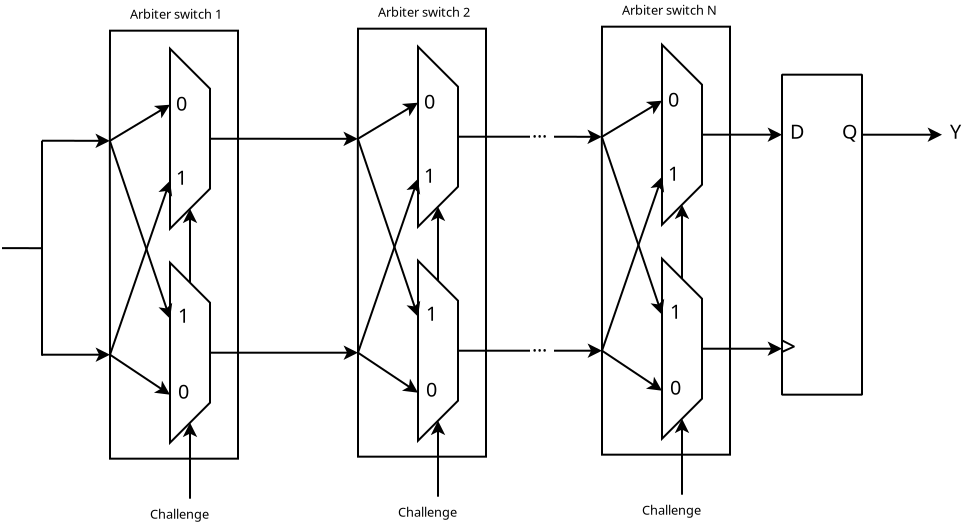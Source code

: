<?xml version="1.0" encoding="UTF-8"?>
<dia:diagram xmlns:dia="http://www.lysator.liu.se/~alla/dia/">
  <dia:layer name="Background" visible="true" connectable="true" active="true">
    <dia:object type="Standard - Polygon" version="0" id="O0">
      <dia:attribute name="obj_pos">
        <dia:point val="-80,2.4"/>
      </dia:attribute>
      <dia:attribute name="obj_bb">
        <dia:rectangle val="-80.059,2.35;-73.55,23.85"/>
      </dia:attribute>
      <dia:attribute name="poly_points">
        <dia:point val="-80,2.4"/>
        <dia:point val="-73.6,2.4"/>
        <dia:point val="-73.6,23.8"/>
        <dia:point val="-80,23.8"/>
        <dia:point val="-80,18.6"/>
        <dia:point val="-80.009,7.907"/>
      </dia:attribute>
      <dia:attribute name="show_background">
        <dia:boolean val="false"/>
      </dia:attribute>
    </dia:object>
    <dia:group>
      <dia:attribute name="meta">
        <dia:composite type="dict"/>
      </dia:attribute>
      <dia:attribute name="matrix"/>
      <dia:group>
        <dia:attribute name="meta">
          <dia:composite type="dict"/>
        </dia:attribute>
        <dia:attribute name="matrix"/>
        <dia:object type="Standard - Polygon" version="0" id="O1">
          <dia:attribute name="obj_pos">
            <dia:point val="-77,3.3"/>
          </dia:attribute>
          <dia:attribute name="obj_bb">
            <dia:rectangle val="-77.05,3.179;-74.95,12.421"/>
          </dia:attribute>
          <dia:attribute name="poly_points">
            <dia:point val="-77,3.3"/>
            <dia:point val="-75,5.3"/>
            <dia:point val="-75,10.3"/>
            <dia:point val="-77,12.3"/>
            <dia:point val="-77,9.9"/>
            <dia:point val="-77,6.1"/>
          </dia:attribute>
          <dia:attribute name="show_background">
            <dia:boolean val="false"/>
          </dia:attribute>
        </dia:object>
        <dia:object type="Standard - Text" version="1" id="O2">
          <dia:attribute name="obj_pos">
            <dia:point val="-76.7,6.4"/>
          </dia:attribute>
          <dia:attribute name="obj_bb">
            <dia:rectangle val="-76.7,5.482;-76.073,6.635"/>
          </dia:attribute>
          <dia:attribute name="text">
            <dia:composite type="text">
              <dia:attribute name="string">
                <dia:string>#0#</dia:string>
              </dia:attribute>
              <dia:attribute name="font">
                <dia:font family="sans" style="0" name="Helvetica"/>
              </dia:attribute>
              <dia:attribute name="height">
                <dia:real val="1.235"/>
              </dia:attribute>
              <dia:attribute name="pos">
                <dia:point val="-76.7,6.4"/>
              </dia:attribute>
              <dia:attribute name="color">
                <dia:color val="#000000ff"/>
              </dia:attribute>
              <dia:attribute name="alignment">
                <dia:enum val="0"/>
              </dia:attribute>
            </dia:composite>
          </dia:attribute>
          <dia:attribute name="valign">
            <dia:enum val="3"/>
          </dia:attribute>
        </dia:object>
        <dia:object type="Standard - Text" version="1" id="O3">
          <dia:attribute name="obj_pos">
            <dia:point val="-76.7,10.1"/>
          </dia:attribute>
          <dia:attribute name="obj_bb">
            <dia:rectangle val="-76.7,9.182;-76.073,10.335"/>
          </dia:attribute>
          <dia:attribute name="text">
            <dia:composite type="text">
              <dia:attribute name="string">
                <dia:string>#1#</dia:string>
              </dia:attribute>
              <dia:attribute name="font">
                <dia:font family="sans" style="0" name="Helvetica"/>
              </dia:attribute>
              <dia:attribute name="height">
                <dia:real val="1.235"/>
              </dia:attribute>
              <dia:attribute name="pos">
                <dia:point val="-76.7,10.1"/>
              </dia:attribute>
              <dia:attribute name="color">
                <dia:color val="#000000ff"/>
              </dia:attribute>
              <dia:attribute name="alignment">
                <dia:enum val="0"/>
              </dia:attribute>
            </dia:composite>
          </dia:attribute>
          <dia:attribute name="valign">
            <dia:enum val="3"/>
          </dia:attribute>
        </dia:object>
      </dia:group>
      <dia:object type="Standard - Polygon" version="0" id="O4">
        <dia:attribute name="obj_pos">
          <dia:point val="-77,14"/>
        </dia:attribute>
        <dia:attribute name="obj_bb">
          <dia:rectangle val="-77.05,13.879;-74.95,23.121"/>
        </dia:attribute>
        <dia:attribute name="poly_points">
          <dia:point val="-77,14"/>
          <dia:point val="-75,16"/>
          <dia:point val="-75,21"/>
          <dia:point val="-77,23"/>
          <dia:point val="-77,20.6"/>
          <dia:point val="-77,16.8"/>
        </dia:attribute>
        <dia:attribute name="show_background">
          <dia:boolean val="false"/>
        </dia:attribute>
      </dia:object>
      <dia:object type="Standard - Text" version="1" id="O5">
        <dia:attribute name="obj_pos">
          <dia:point val="-76.6,20.8"/>
        </dia:attribute>
        <dia:attribute name="obj_bb">
          <dia:rectangle val="-76.6,19.883;-75.972,21.035"/>
        </dia:attribute>
        <dia:attribute name="text">
          <dia:composite type="text">
            <dia:attribute name="string">
              <dia:string>#0#</dia:string>
            </dia:attribute>
            <dia:attribute name="font">
              <dia:font family="sans" style="0" name="Helvetica"/>
            </dia:attribute>
            <dia:attribute name="height">
              <dia:real val="1.235"/>
            </dia:attribute>
            <dia:attribute name="pos">
              <dia:point val="-76.6,20.8"/>
            </dia:attribute>
            <dia:attribute name="color">
              <dia:color val="#000000ff"/>
            </dia:attribute>
            <dia:attribute name="alignment">
              <dia:enum val="0"/>
            </dia:attribute>
          </dia:composite>
        </dia:attribute>
        <dia:attribute name="valign">
          <dia:enum val="3"/>
        </dia:attribute>
        <dia:connections>
          <dia:connection handle="0" to="O4" connection="1"/>
        </dia:connections>
      </dia:object>
      <dia:object type="Standard - Text" version="1" id="O6">
        <dia:attribute name="obj_pos">
          <dia:point val="-76.6,17"/>
        </dia:attribute>
        <dia:attribute name="obj_bb">
          <dia:rectangle val="-76.6,16.082;-75.972,17.235"/>
        </dia:attribute>
        <dia:attribute name="text">
          <dia:composite type="text">
            <dia:attribute name="string">
              <dia:string>#1#</dia:string>
            </dia:attribute>
            <dia:attribute name="font">
              <dia:font family="sans" style="0" name="Helvetica"/>
            </dia:attribute>
            <dia:attribute name="height">
              <dia:real val="1.235"/>
            </dia:attribute>
            <dia:attribute name="pos">
              <dia:point val="-76.6,17"/>
            </dia:attribute>
            <dia:attribute name="color">
              <dia:color val="#000000ff"/>
            </dia:attribute>
            <dia:attribute name="alignment">
              <dia:enum val="0"/>
            </dia:attribute>
          </dia:composite>
        </dia:attribute>
        <dia:attribute name="valign">
          <dia:enum val="3"/>
        </dia:attribute>
      </dia:object>
      <dia:object type="Standard - Line" version="0" id="O7">
        <dia:attribute name="obj_pos">
          <dia:point val="-76,15"/>
        </dia:attribute>
        <dia:attribute name="obj_bb">
          <dia:rectangle val="-76.362,11.25;-75.638,15.05"/>
        </dia:attribute>
        <dia:attribute name="conn_endpoints">
          <dia:point val="-76,15"/>
          <dia:point val="-76,11.3"/>
        </dia:attribute>
        <dia:attribute name="numcp">
          <dia:int val="1"/>
        </dia:attribute>
        <dia:attribute name="end_arrow">
          <dia:enum val="22"/>
        </dia:attribute>
        <dia:attribute name="end_arrow_length">
          <dia:real val="0.5"/>
        </dia:attribute>
        <dia:attribute name="end_arrow_width">
          <dia:real val="0.5"/>
        </dia:attribute>
      </dia:object>
    </dia:group>
    <dia:object type="Standard - Text" version="1" id="O8">
      <dia:attribute name="obj_pos">
        <dia:point val="-79,1.8"/>
      </dia:attribute>
      <dia:attribute name="obj_bb">
        <dia:rectangle val="-79,1.205;-73.68,1.952"/>
      </dia:attribute>
      <dia:attribute name="text">
        <dia:composite type="text">
          <dia:attribute name="string">
            <dia:string>#Arbiter switch N #</dia:string>
          </dia:attribute>
          <dia:attribute name="font">
            <dia:font family="sans" style="0" name="Helvetica"/>
          </dia:attribute>
          <dia:attribute name="height">
            <dia:real val="0.8"/>
          </dia:attribute>
          <dia:attribute name="pos">
            <dia:point val="-79,1.8"/>
          </dia:attribute>
          <dia:attribute name="color">
            <dia:color val="#000000ff"/>
          </dia:attribute>
          <dia:attribute name="alignment">
            <dia:enum val="0"/>
          </dia:attribute>
        </dia:composite>
      </dia:attribute>
      <dia:attribute name="valign">
        <dia:enum val="3"/>
      </dia:attribute>
    </dia:object>
    <dia:object type="Standard - Line" version="0" id="O9">
      <dia:attribute name="obj_pos">
        <dia:point val="-80.009,7.907"/>
      </dia:attribute>
      <dia:attribute name="obj_bb">
        <dia:rectangle val="-80.073,7.843;-76.889,16.863"/>
      </dia:attribute>
      <dia:attribute name="conn_endpoints">
        <dia:point val="-80.009,7.907"/>
        <dia:point val="-77,16.8"/>
      </dia:attribute>
      <dia:attribute name="numcp">
        <dia:int val="1"/>
      </dia:attribute>
      <dia:attribute name="end_arrow">
        <dia:enum val="22"/>
      </dia:attribute>
      <dia:attribute name="end_arrow_length">
        <dia:real val="0.5"/>
      </dia:attribute>
      <dia:attribute name="end_arrow_width">
        <dia:real val="0.5"/>
      </dia:attribute>
      <dia:connections>
        <dia:connection handle="0" to="O0" connection="10"/>
        <dia:connection handle="1" to="O4" connection="10"/>
      </dia:connections>
    </dia:object>
    <dia:object type="Standard - Line" version="0" id="O10">
      <dia:attribute name="obj_pos">
        <dia:point val="-80.009,7.907"/>
      </dia:attribute>
      <dia:attribute name="obj_bb">
        <dia:rectangle val="-80.078,6.031;-76.931,7.975"/>
      </dia:attribute>
      <dia:attribute name="conn_endpoints">
        <dia:point val="-80.009,7.907"/>
        <dia:point val="-77,6.1"/>
      </dia:attribute>
      <dia:attribute name="numcp">
        <dia:int val="1"/>
      </dia:attribute>
      <dia:attribute name="end_arrow">
        <dia:enum val="22"/>
      </dia:attribute>
      <dia:attribute name="end_arrow_length">
        <dia:real val="0.5"/>
      </dia:attribute>
      <dia:attribute name="end_arrow_width">
        <dia:real val="0.5"/>
      </dia:attribute>
      <dia:connections>
        <dia:connection handle="0" to="O0" connection="10"/>
        <dia:connection handle="1" to="O1" connection="10"/>
      </dia:connections>
    </dia:object>
    <dia:object type="Standard - Line" version="0" id="O11">
      <dia:attribute name="obj_pos">
        <dia:point val="-80,18.6"/>
      </dia:attribute>
      <dia:attribute name="obj_bb">
        <dia:rectangle val="-80.064,9.836;-76.892,18.664"/>
      </dia:attribute>
      <dia:attribute name="conn_endpoints">
        <dia:point val="-80,18.6"/>
        <dia:point val="-77,9.9"/>
      </dia:attribute>
      <dia:attribute name="numcp">
        <dia:int val="1"/>
      </dia:attribute>
      <dia:attribute name="end_arrow">
        <dia:enum val="22"/>
      </dia:attribute>
      <dia:attribute name="end_arrow_length">
        <dia:real val="0.5"/>
      </dia:attribute>
      <dia:attribute name="end_arrow_width">
        <dia:real val="0.5"/>
      </dia:attribute>
      <dia:connections>
        <dia:connection handle="0" to="O0" connection="8"/>
        <dia:connection handle="1" to="O1" connection="8"/>
      </dia:connections>
    </dia:object>
    <dia:object type="Standard - Line" version="0" id="O12">
      <dia:attribute name="obj_pos">
        <dia:point val="-80,18.6"/>
      </dia:attribute>
      <dia:attribute name="obj_bb">
        <dia:rectangle val="-80.069,18.531;-76.931,20.669"/>
      </dia:attribute>
      <dia:attribute name="conn_endpoints">
        <dia:point val="-80,18.6"/>
        <dia:point val="-77,20.6"/>
      </dia:attribute>
      <dia:attribute name="numcp">
        <dia:int val="1"/>
      </dia:attribute>
      <dia:attribute name="end_arrow">
        <dia:enum val="22"/>
      </dia:attribute>
      <dia:attribute name="end_arrow_length">
        <dia:real val="0.5"/>
      </dia:attribute>
      <dia:attribute name="end_arrow_width">
        <dia:real val="0.5"/>
      </dia:attribute>
      <dia:connections>
        <dia:connection handle="0" to="O0" connection="8"/>
        <dia:connection handle="1" to="O4" connection="8"/>
      </dia:connections>
    </dia:object>
    <dia:object type="Standard - Line" version="0" id="O13">
      <dia:attribute name="obj_pos">
        <dia:point val="-76,25.8"/>
      </dia:attribute>
      <dia:attribute name="obj_bb">
        <dia:rectangle val="-76.362,21.95;-75.638,25.85"/>
      </dia:attribute>
      <dia:attribute name="conn_endpoints">
        <dia:point val="-76,25.8"/>
        <dia:point val="-76,22"/>
      </dia:attribute>
      <dia:attribute name="numcp">
        <dia:int val="1"/>
      </dia:attribute>
      <dia:attribute name="end_arrow">
        <dia:enum val="22"/>
      </dia:attribute>
      <dia:attribute name="end_arrow_length">
        <dia:real val="0.5"/>
      </dia:attribute>
      <dia:attribute name="end_arrow_width">
        <dia:real val="0.5"/>
      </dia:attribute>
      <dia:connections>
        <dia:connection handle="1" to="O4" connection="5"/>
      </dia:connections>
    </dia:object>
    <dia:object type="Standard - Text" version="1" id="O14">
      <dia:attribute name="obj_pos">
        <dia:point val="-78,26.8"/>
      </dia:attribute>
      <dia:attribute name="obj_bb">
        <dia:rectangle val="-78,26.205;-74.797,26.953"/>
      </dia:attribute>
      <dia:attribute name="text">
        <dia:composite type="text">
          <dia:attribute name="string">
            <dia:string>#Challenge#</dia:string>
          </dia:attribute>
          <dia:attribute name="font">
            <dia:font family="sans" style="0" name="Helvetica"/>
          </dia:attribute>
          <dia:attribute name="height">
            <dia:real val="0.8"/>
          </dia:attribute>
          <dia:attribute name="pos">
            <dia:point val="-78,26.8"/>
          </dia:attribute>
          <dia:attribute name="color">
            <dia:color val="#000000ff"/>
          </dia:attribute>
          <dia:attribute name="alignment">
            <dia:enum val="0"/>
          </dia:attribute>
        </dia:composite>
      </dia:attribute>
      <dia:attribute name="valign">
        <dia:enum val="3"/>
      </dia:attribute>
    </dia:object>
    <dia:object type="Standard - Line" version="0" id="O15">
      <dia:attribute name="obj_pos">
        <dia:point val="-82.4,7.9"/>
      </dia:attribute>
      <dia:attribute name="obj_bb">
        <dia:rectangle val="-82.45,7.543;-79.959,8.267"/>
      </dia:attribute>
      <dia:attribute name="conn_endpoints">
        <dia:point val="-82.4,7.9"/>
        <dia:point val="-80.009,7.907"/>
      </dia:attribute>
      <dia:attribute name="numcp">
        <dia:int val="1"/>
      </dia:attribute>
      <dia:attribute name="end_arrow">
        <dia:enum val="22"/>
      </dia:attribute>
      <dia:attribute name="end_arrow_length">
        <dia:real val="0.5"/>
      </dia:attribute>
      <dia:attribute name="end_arrow_width">
        <dia:real val="0.5"/>
      </dia:attribute>
      <dia:connections>
        <dia:connection handle="1" to="O0" connection="10"/>
      </dia:connections>
    </dia:object>
    <dia:object type="Standard - Line" version="0" id="O16">
      <dia:attribute name="obj_pos">
        <dia:point val="-82.4,18.6"/>
      </dia:attribute>
      <dia:attribute name="obj_bb">
        <dia:rectangle val="-82.45,18.238;-79.95,18.962"/>
      </dia:attribute>
      <dia:attribute name="conn_endpoints">
        <dia:point val="-82.4,18.6"/>
        <dia:point val="-80,18.6"/>
      </dia:attribute>
      <dia:attribute name="numcp">
        <dia:int val="1"/>
      </dia:attribute>
      <dia:attribute name="end_arrow">
        <dia:enum val="22"/>
      </dia:attribute>
      <dia:attribute name="end_arrow_length">
        <dia:real val="0.5"/>
      </dia:attribute>
      <dia:attribute name="end_arrow_width">
        <dia:real val="0.5"/>
      </dia:attribute>
      <dia:connections>
        <dia:connection handle="1" to="O0" connection="8"/>
      </dia:connections>
    </dia:object>
    <dia:object type="Standard - Polygon" version="0" id="O17">
      <dia:attribute name="obj_pos">
        <dia:point val="-71,4.8"/>
      </dia:attribute>
      <dia:attribute name="obj_bb">
        <dia:rectangle val="-71.05,4.75;-66.95,20.85"/>
      </dia:attribute>
      <dia:attribute name="poly_points">
        <dia:point val="-71,4.8"/>
        <dia:point val="-67,4.8"/>
        <dia:point val="-67,7.8"/>
        <dia:point val="-67,20.8"/>
        <dia:point val="-71,20.8"/>
        <dia:point val="-71,18.5"/>
        <dia:point val="-71,7.8"/>
      </dia:attribute>
      <dia:attribute name="show_background">
        <dia:boolean val="false"/>
      </dia:attribute>
      <dia:attribute name="line_join">
        <dia:enum val="2"/>
      </dia:attribute>
    </dia:object>
    <dia:object type="Standard - Text" version="1" id="O18">
      <dia:attribute name="obj_pos">
        <dia:point val="-70.6,8"/>
      </dia:attribute>
      <dia:attribute name="obj_bb">
        <dia:rectangle val="-70.6,7.082;-69.84,8.235"/>
      </dia:attribute>
      <dia:attribute name="text">
        <dia:composite type="text">
          <dia:attribute name="string">
            <dia:string>#D#</dia:string>
          </dia:attribute>
          <dia:attribute name="font">
            <dia:font family="sans" style="0" name="Helvetica"/>
          </dia:attribute>
          <dia:attribute name="height">
            <dia:real val="1.235"/>
          </dia:attribute>
          <dia:attribute name="pos">
            <dia:point val="-70.6,8"/>
          </dia:attribute>
          <dia:attribute name="color">
            <dia:color val="#000000ff"/>
          </dia:attribute>
          <dia:attribute name="alignment">
            <dia:enum val="0"/>
          </dia:attribute>
        </dia:composite>
      </dia:attribute>
      <dia:attribute name="valign">
        <dia:enum val="3"/>
      </dia:attribute>
    </dia:object>
    <dia:object type="Standard - Text" version="1" id="O19">
      <dia:attribute name="obj_pos">
        <dia:point val="-71.1,18.9"/>
      </dia:attribute>
      <dia:attribute name="obj_bb">
        <dia:rectangle val="-71.1,17.59;-69.918,19.235"/>
      </dia:attribute>
      <dia:attribute name="text">
        <dia:composite type="text">
          <dia:attribute name="string">
            <dia:string>#&gt;#</dia:string>
          </dia:attribute>
          <dia:attribute name="font">
            <dia:font family="sans" style="0" name="Helvetica"/>
          </dia:attribute>
          <dia:attribute name="height">
            <dia:real val="1.764"/>
          </dia:attribute>
          <dia:attribute name="pos">
            <dia:point val="-71.1,18.9"/>
          </dia:attribute>
          <dia:attribute name="color">
            <dia:color val="#000000ff"/>
          </dia:attribute>
          <dia:attribute name="alignment">
            <dia:enum val="0"/>
          </dia:attribute>
        </dia:composite>
      </dia:attribute>
      <dia:attribute name="valign">
        <dia:enum val="3"/>
      </dia:attribute>
    </dia:object>
    <dia:object type="Standard - Text" version="1" id="O20">
      <dia:attribute name="obj_pos">
        <dia:point val="-68,8"/>
      </dia:attribute>
      <dia:attribute name="obj_bb">
        <dia:rectangle val="-68,7.082;-67.222,8.235"/>
      </dia:attribute>
      <dia:attribute name="text">
        <dia:composite type="text">
          <dia:attribute name="string">
            <dia:string>#Q#</dia:string>
          </dia:attribute>
          <dia:attribute name="font">
            <dia:font family="sans" style="0" name="Helvetica"/>
          </dia:attribute>
          <dia:attribute name="height">
            <dia:real val="1.235"/>
          </dia:attribute>
          <dia:attribute name="pos">
            <dia:point val="-68,8"/>
          </dia:attribute>
          <dia:attribute name="color">
            <dia:color val="#000000ff"/>
          </dia:attribute>
          <dia:attribute name="alignment">
            <dia:enum val="0"/>
          </dia:attribute>
        </dia:composite>
      </dia:attribute>
      <dia:attribute name="valign">
        <dia:enum val="3"/>
      </dia:attribute>
    </dia:object>
    <dia:object type="Standard - Line" version="0" id="O21">
      <dia:attribute name="obj_pos">
        <dia:point val="-75,7.8"/>
      </dia:attribute>
      <dia:attribute name="obj_bb">
        <dia:rectangle val="-75.05,7.438;-70.95,8.162"/>
      </dia:attribute>
      <dia:attribute name="conn_endpoints">
        <dia:point val="-75,7.8"/>
        <dia:point val="-71,7.8"/>
      </dia:attribute>
      <dia:attribute name="numcp">
        <dia:int val="1"/>
      </dia:attribute>
      <dia:attribute name="end_arrow">
        <dia:enum val="22"/>
      </dia:attribute>
      <dia:attribute name="end_arrow_length">
        <dia:real val="0.5"/>
      </dia:attribute>
      <dia:attribute name="end_arrow_width">
        <dia:real val="0.5"/>
      </dia:attribute>
      <dia:connections>
        <dia:connection handle="0" to="O1" connection="3"/>
        <dia:connection handle="1" to="O17" connection="12"/>
      </dia:connections>
    </dia:object>
    <dia:object type="Standard - Line" version="0" id="O22">
      <dia:attribute name="obj_pos">
        <dia:point val="-75,18.5"/>
      </dia:attribute>
      <dia:attribute name="obj_bb">
        <dia:rectangle val="-75.05,18.138;-70.95,18.862"/>
      </dia:attribute>
      <dia:attribute name="conn_endpoints">
        <dia:point val="-75,18.5"/>
        <dia:point val="-71,18.5"/>
      </dia:attribute>
      <dia:attribute name="numcp">
        <dia:int val="1"/>
      </dia:attribute>
      <dia:attribute name="end_arrow">
        <dia:enum val="22"/>
      </dia:attribute>
      <dia:attribute name="end_arrow_length">
        <dia:real val="0.5"/>
      </dia:attribute>
      <dia:attribute name="end_arrow_width">
        <dia:real val="0.5"/>
      </dia:attribute>
      <dia:connections>
        <dia:connection handle="0" to="O4" connection="3"/>
        <dia:connection handle="1" to="O17" connection="10"/>
      </dia:connections>
    </dia:object>
    <dia:object type="Standard - Polygon" version="0" id="O23">
      <dia:attribute name="obj_pos">
        <dia:point val="-92.2,2.5"/>
      </dia:attribute>
      <dia:attribute name="obj_bb">
        <dia:rectangle val="-92.259,2.45;-85.75,23.95"/>
      </dia:attribute>
      <dia:attribute name="poly_points">
        <dia:point val="-92.2,2.5"/>
        <dia:point val="-85.8,2.5"/>
        <dia:point val="-85.8,23.9"/>
        <dia:point val="-92.2,23.9"/>
        <dia:point val="-92.2,18.7"/>
        <dia:point val="-92.209,8.007"/>
      </dia:attribute>
      <dia:attribute name="show_background">
        <dia:boolean val="false"/>
      </dia:attribute>
    </dia:object>
    <dia:group>
      <dia:attribute name="meta">
        <dia:composite type="dict"/>
      </dia:attribute>
      <dia:attribute name="matrix"/>
      <dia:group>
        <dia:attribute name="meta">
          <dia:composite type="dict"/>
        </dia:attribute>
        <dia:attribute name="matrix"/>
        <dia:object type="Standard - Polygon" version="0" id="O24">
          <dia:attribute name="obj_pos">
            <dia:point val="-89.2,3.4"/>
          </dia:attribute>
          <dia:attribute name="obj_bb">
            <dia:rectangle val="-89.25,3.279;-87.15,12.521"/>
          </dia:attribute>
          <dia:attribute name="poly_points">
            <dia:point val="-89.2,3.4"/>
            <dia:point val="-87.2,5.4"/>
            <dia:point val="-87.2,10.4"/>
            <dia:point val="-89.2,12.4"/>
            <dia:point val="-89.2,10"/>
            <dia:point val="-89.2,6.2"/>
          </dia:attribute>
          <dia:attribute name="show_background">
            <dia:boolean val="false"/>
          </dia:attribute>
        </dia:object>
        <dia:object type="Standard - Text" version="1" id="O25">
          <dia:attribute name="obj_pos">
            <dia:point val="-88.9,6.5"/>
          </dia:attribute>
          <dia:attribute name="obj_bb">
            <dia:rectangle val="-88.9,5.582;-88.272,6.735"/>
          </dia:attribute>
          <dia:attribute name="text">
            <dia:composite type="text">
              <dia:attribute name="string">
                <dia:string>#0#</dia:string>
              </dia:attribute>
              <dia:attribute name="font">
                <dia:font family="sans" style="0" name="Helvetica"/>
              </dia:attribute>
              <dia:attribute name="height">
                <dia:real val="1.235"/>
              </dia:attribute>
              <dia:attribute name="pos">
                <dia:point val="-88.9,6.5"/>
              </dia:attribute>
              <dia:attribute name="color">
                <dia:color val="#000000ff"/>
              </dia:attribute>
              <dia:attribute name="alignment">
                <dia:enum val="0"/>
              </dia:attribute>
            </dia:composite>
          </dia:attribute>
          <dia:attribute name="valign">
            <dia:enum val="3"/>
          </dia:attribute>
        </dia:object>
        <dia:object type="Standard - Text" version="1" id="O26">
          <dia:attribute name="obj_pos">
            <dia:point val="-88.9,10.2"/>
          </dia:attribute>
          <dia:attribute name="obj_bb">
            <dia:rectangle val="-88.9,9.283;-88.272,10.435"/>
          </dia:attribute>
          <dia:attribute name="text">
            <dia:composite type="text">
              <dia:attribute name="string">
                <dia:string>#1#</dia:string>
              </dia:attribute>
              <dia:attribute name="font">
                <dia:font family="sans" style="0" name="Helvetica"/>
              </dia:attribute>
              <dia:attribute name="height">
                <dia:real val="1.235"/>
              </dia:attribute>
              <dia:attribute name="pos">
                <dia:point val="-88.9,10.2"/>
              </dia:attribute>
              <dia:attribute name="color">
                <dia:color val="#000000ff"/>
              </dia:attribute>
              <dia:attribute name="alignment">
                <dia:enum val="0"/>
              </dia:attribute>
            </dia:composite>
          </dia:attribute>
          <dia:attribute name="valign">
            <dia:enum val="3"/>
          </dia:attribute>
        </dia:object>
      </dia:group>
      <dia:object type="Standard - Polygon" version="0" id="O27">
        <dia:attribute name="obj_pos">
          <dia:point val="-89.2,14.1"/>
        </dia:attribute>
        <dia:attribute name="obj_bb">
          <dia:rectangle val="-89.25,13.979;-87.15,23.221"/>
        </dia:attribute>
        <dia:attribute name="poly_points">
          <dia:point val="-89.2,14.1"/>
          <dia:point val="-87.2,16.1"/>
          <dia:point val="-87.2,21.1"/>
          <dia:point val="-89.2,23.1"/>
          <dia:point val="-89.2,20.7"/>
          <dia:point val="-89.2,16.9"/>
        </dia:attribute>
        <dia:attribute name="show_background">
          <dia:boolean val="false"/>
        </dia:attribute>
      </dia:object>
      <dia:object type="Standard - Text" version="1" id="O28">
        <dia:attribute name="obj_pos">
          <dia:point val="-88.8,20.9"/>
        </dia:attribute>
        <dia:attribute name="obj_bb">
          <dia:rectangle val="-88.8,19.983;-88.172,21.135"/>
        </dia:attribute>
        <dia:attribute name="text">
          <dia:composite type="text">
            <dia:attribute name="string">
              <dia:string>#0#</dia:string>
            </dia:attribute>
            <dia:attribute name="font">
              <dia:font family="sans" style="0" name="Helvetica"/>
            </dia:attribute>
            <dia:attribute name="height">
              <dia:real val="1.235"/>
            </dia:attribute>
            <dia:attribute name="pos">
              <dia:point val="-88.8,20.9"/>
            </dia:attribute>
            <dia:attribute name="color">
              <dia:color val="#000000ff"/>
            </dia:attribute>
            <dia:attribute name="alignment">
              <dia:enum val="0"/>
            </dia:attribute>
          </dia:composite>
        </dia:attribute>
        <dia:attribute name="valign">
          <dia:enum val="3"/>
        </dia:attribute>
        <dia:connections>
          <dia:connection handle="0" to="O27" connection="1"/>
        </dia:connections>
      </dia:object>
      <dia:object type="Standard - Text" version="1" id="O29">
        <dia:attribute name="obj_pos">
          <dia:point val="-88.8,17.1"/>
        </dia:attribute>
        <dia:attribute name="obj_bb">
          <dia:rectangle val="-88.8,16.183;-88.172,17.335"/>
        </dia:attribute>
        <dia:attribute name="text">
          <dia:composite type="text">
            <dia:attribute name="string">
              <dia:string>#1#</dia:string>
            </dia:attribute>
            <dia:attribute name="font">
              <dia:font family="sans" style="0" name="Helvetica"/>
            </dia:attribute>
            <dia:attribute name="height">
              <dia:real val="1.235"/>
            </dia:attribute>
            <dia:attribute name="pos">
              <dia:point val="-88.8,17.1"/>
            </dia:attribute>
            <dia:attribute name="color">
              <dia:color val="#000000ff"/>
            </dia:attribute>
            <dia:attribute name="alignment">
              <dia:enum val="0"/>
            </dia:attribute>
          </dia:composite>
        </dia:attribute>
        <dia:attribute name="valign">
          <dia:enum val="3"/>
        </dia:attribute>
      </dia:object>
      <dia:object type="Standard - Line" version="0" id="O30">
        <dia:attribute name="obj_pos">
          <dia:point val="-88.2,15.1"/>
        </dia:attribute>
        <dia:attribute name="obj_bb">
          <dia:rectangle val="-88.562,11.35;-87.838,15.15"/>
        </dia:attribute>
        <dia:attribute name="conn_endpoints">
          <dia:point val="-88.2,15.1"/>
          <dia:point val="-88.2,11.4"/>
        </dia:attribute>
        <dia:attribute name="numcp">
          <dia:int val="1"/>
        </dia:attribute>
        <dia:attribute name="end_arrow">
          <dia:enum val="22"/>
        </dia:attribute>
        <dia:attribute name="end_arrow_length">
          <dia:real val="0.5"/>
        </dia:attribute>
        <dia:attribute name="end_arrow_width">
          <dia:real val="0.5"/>
        </dia:attribute>
      </dia:object>
    </dia:group>
    <dia:object type="Standard - Text" version="1" id="O31">
      <dia:attribute name="obj_pos">
        <dia:point val="-91.2,1.9"/>
      </dia:attribute>
      <dia:attribute name="obj_bb">
        <dia:rectangle val="-91.2,1.286;-86.136,2.09"/>
      </dia:attribute>
      <dia:attribute name="text">
        <dia:composite type="text">
          <dia:attribute name="string">
            <dia:string>#Arbiter switch 2#</dia:string>
          </dia:attribute>
          <dia:attribute name="font">
            <dia:font family="sans" style="0" name="Helvetica"/>
          </dia:attribute>
          <dia:attribute name="height">
            <dia:real val="0.8"/>
          </dia:attribute>
          <dia:attribute name="pos">
            <dia:point val="-91.2,1.9"/>
          </dia:attribute>
          <dia:attribute name="color">
            <dia:color val="#000000ff"/>
          </dia:attribute>
          <dia:attribute name="alignment">
            <dia:enum val="0"/>
          </dia:attribute>
        </dia:composite>
      </dia:attribute>
      <dia:attribute name="valign">
        <dia:enum val="3"/>
      </dia:attribute>
    </dia:object>
    <dia:object type="Standard - Line" version="0" id="O32">
      <dia:attribute name="obj_pos">
        <dia:point val="-92.209,8.007"/>
      </dia:attribute>
      <dia:attribute name="obj_bb">
        <dia:rectangle val="-92.273,7.944;-89.089,16.963"/>
      </dia:attribute>
      <dia:attribute name="conn_endpoints">
        <dia:point val="-92.209,8.007"/>
        <dia:point val="-89.2,16.9"/>
      </dia:attribute>
      <dia:attribute name="numcp">
        <dia:int val="1"/>
      </dia:attribute>
      <dia:attribute name="end_arrow">
        <dia:enum val="22"/>
      </dia:attribute>
      <dia:attribute name="end_arrow_length">
        <dia:real val="0.5"/>
      </dia:attribute>
      <dia:attribute name="end_arrow_width">
        <dia:real val="0.5"/>
      </dia:attribute>
      <dia:connections>
        <dia:connection handle="0" to="O23" connection="10"/>
        <dia:connection handle="1" to="O27" connection="10"/>
      </dia:connections>
    </dia:object>
    <dia:object type="Standard - Line" version="0" id="O33">
      <dia:attribute name="obj_pos">
        <dia:point val="-92.209,8.007"/>
      </dia:attribute>
      <dia:attribute name="obj_bb">
        <dia:rectangle val="-92.278,6.131;-89.131,8.075"/>
      </dia:attribute>
      <dia:attribute name="conn_endpoints">
        <dia:point val="-92.209,8.007"/>
        <dia:point val="-89.2,6.2"/>
      </dia:attribute>
      <dia:attribute name="numcp">
        <dia:int val="1"/>
      </dia:attribute>
      <dia:attribute name="end_arrow">
        <dia:enum val="22"/>
      </dia:attribute>
      <dia:attribute name="end_arrow_length">
        <dia:real val="0.5"/>
      </dia:attribute>
      <dia:attribute name="end_arrow_width">
        <dia:real val="0.5"/>
      </dia:attribute>
      <dia:connections>
        <dia:connection handle="0" to="O23" connection="10"/>
        <dia:connection handle="1" to="O24" connection="10"/>
      </dia:connections>
    </dia:object>
    <dia:object type="Standard - Line" version="0" id="O34">
      <dia:attribute name="obj_pos">
        <dia:point val="-92.2,18.7"/>
      </dia:attribute>
      <dia:attribute name="obj_bb">
        <dia:rectangle val="-92.264,9.936;-89.092,18.764"/>
      </dia:attribute>
      <dia:attribute name="conn_endpoints">
        <dia:point val="-92.2,18.7"/>
        <dia:point val="-89.2,10"/>
      </dia:attribute>
      <dia:attribute name="numcp">
        <dia:int val="1"/>
      </dia:attribute>
      <dia:attribute name="end_arrow">
        <dia:enum val="22"/>
      </dia:attribute>
      <dia:attribute name="end_arrow_length">
        <dia:real val="0.5"/>
      </dia:attribute>
      <dia:attribute name="end_arrow_width">
        <dia:real val="0.5"/>
      </dia:attribute>
      <dia:connections>
        <dia:connection handle="0" to="O23" connection="8"/>
        <dia:connection handle="1" to="O24" connection="8"/>
      </dia:connections>
    </dia:object>
    <dia:object type="Standard - Line" version="0" id="O35">
      <dia:attribute name="obj_pos">
        <dia:point val="-92.2,18.7"/>
      </dia:attribute>
      <dia:attribute name="obj_bb">
        <dia:rectangle val="-92.269,18.631;-89.131,20.769"/>
      </dia:attribute>
      <dia:attribute name="conn_endpoints">
        <dia:point val="-92.2,18.7"/>
        <dia:point val="-89.2,20.7"/>
      </dia:attribute>
      <dia:attribute name="numcp">
        <dia:int val="1"/>
      </dia:attribute>
      <dia:attribute name="end_arrow">
        <dia:enum val="22"/>
      </dia:attribute>
      <dia:attribute name="end_arrow_length">
        <dia:real val="0.5"/>
      </dia:attribute>
      <dia:attribute name="end_arrow_width">
        <dia:real val="0.5"/>
      </dia:attribute>
      <dia:connections>
        <dia:connection handle="0" to="O23" connection="8"/>
        <dia:connection handle="1" to="O27" connection="8"/>
      </dia:connections>
    </dia:object>
    <dia:object type="Standard - Line" version="0" id="O36">
      <dia:attribute name="obj_pos">
        <dia:point val="-88.2,25.9"/>
      </dia:attribute>
      <dia:attribute name="obj_bb">
        <dia:rectangle val="-88.562,22.05;-87.838,25.95"/>
      </dia:attribute>
      <dia:attribute name="conn_endpoints">
        <dia:point val="-88.2,25.9"/>
        <dia:point val="-88.2,22.1"/>
      </dia:attribute>
      <dia:attribute name="numcp">
        <dia:int val="1"/>
      </dia:attribute>
      <dia:attribute name="end_arrow">
        <dia:enum val="22"/>
      </dia:attribute>
      <dia:attribute name="end_arrow_length">
        <dia:real val="0.5"/>
      </dia:attribute>
      <dia:attribute name="end_arrow_width">
        <dia:real val="0.5"/>
      </dia:attribute>
      <dia:connections>
        <dia:connection handle="1" to="O27" connection="5"/>
      </dia:connections>
    </dia:object>
    <dia:object type="Standard - Text" version="1" id="O37">
      <dia:attribute name="obj_pos">
        <dia:point val="-90.2,26.9"/>
      </dia:attribute>
      <dia:attribute name="obj_bb">
        <dia:rectangle val="-90.2,26.305;-86.998,27.052"/>
      </dia:attribute>
      <dia:attribute name="text">
        <dia:composite type="text">
          <dia:attribute name="string">
            <dia:string>#Challenge#</dia:string>
          </dia:attribute>
          <dia:attribute name="font">
            <dia:font family="sans" style="0" name="Helvetica"/>
          </dia:attribute>
          <dia:attribute name="height">
            <dia:real val="0.8"/>
          </dia:attribute>
          <dia:attribute name="pos">
            <dia:point val="-90.2,26.9"/>
          </dia:attribute>
          <dia:attribute name="color">
            <dia:color val="#000000ff"/>
          </dia:attribute>
          <dia:attribute name="alignment">
            <dia:enum val="0"/>
          </dia:attribute>
        </dia:composite>
      </dia:attribute>
      <dia:attribute name="valign">
        <dia:enum val="3"/>
      </dia:attribute>
    </dia:object>
    <dia:object type="Standard - Line" version="0" id="O38">
      <dia:attribute name="obj_pos">
        <dia:point val="-99.6,8"/>
      </dia:attribute>
      <dia:attribute name="obj_bb">
        <dia:rectangle val="-99.65,7.644;-92.159,8.368"/>
      </dia:attribute>
      <dia:attribute name="conn_endpoints">
        <dia:point val="-99.6,8"/>
        <dia:point val="-92.209,8.007"/>
      </dia:attribute>
      <dia:attribute name="numcp">
        <dia:int val="1"/>
      </dia:attribute>
      <dia:attribute name="end_arrow">
        <dia:enum val="22"/>
      </dia:attribute>
      <dia:attribute name="end_arrow_length">
        <dia:real val="0.5"/>
      </dia:attribute>
      <dia:attribute name="end_arrow_width">
        <dia:real val="0.5"/>
      </dia:attribute>
      <dia:connections>
        <dia:connection handle="0" to="O41" connection="3"/>
        <dia:connection handle="1" to="O23" connection="10"/>
      </dia:connections>
    </dia:object>
    <dia:object type="Standard - Line" version="0" id="O39">
      <dia:attribute name="obj_pos">
        <dia:point val="-99.6,18.7"/>
      </dia:attribute>
      <dia:attribute name="obj_bb">
        <dia:rectangle val="-99.65,18.338;-92.15,19.062"/>
      </dia:attribute>
      <dia:attribute name="conn_endpoints">
        <dia:point val="-99.6,18.7"/>
        <dia:point val="-92.2,18.7"/>
      </dia:attribute>
      <dia:attribute name="numcp">
        <dia:int val="1"/>
      </dia:attribute>
      <dia:attribute name="end_arrow">
        <dia:enum val="22"/>
      </dia:attribute>
      <dia:attribute name="end_arrow_length">
        <dia:real val="0.5"/>
      </dia:attribute>
      <dia:attribute name="end_arrow_width">
        <dia:real val="0.5"/>
      </dia:attribute>
      <dia:connections>
        <dia:connection handle="0" to="O44" connection="3"/>
        <dia:connection handle="1" to="O23" connection="8"/>
      </dia:connections>
    </dia:object>
    <dia:object type="Standard - Polygon" version="0" id="O40">
      <dia:attribute name="obj_pos">
        <dia:point val="-104.6,2.6"/>
      </dia:attribute>
      <dia:attribute name="obj_bb">
        <dia:rectangle val="-104.659,2.55;-98.15,24.05"/>
      </dia:attribute>
      <dia:attribute name="poly_points">
        <dia:point val="-104.6,2.6"/>
        <dia:point val="-98.2,2.6"/>
        <dia:point val="-98.2,24"/>
        <dia:point val="-104.6,24"/>
        <dia:point val="-104.6,18.8"/>
        <dia:point val="-104.609,8.107"/>
      </dia:attribute>
      <dia:attribute name="show_background">
        <dia:boolean val="false"/>
      </dia:attribute>
    </dia:object>
    <dia:group>
      <dia:attribute name="meta">
        <dia:composite type="dict"/>
      </dia:attribute>
      <dia:attribute name="matrix"/>
      <dia:group>
        <dia:attribute name="meta">
          <dia:composite type="dict"/>
        </dia:attribute>
        <dia:attribute name="matrix"/>
        <dia:object type="Standard - Polygon" version="0" id="O41">
          <dia:attribute name="obj_pos">
            <dia:point val="-101.6,3.5"/>
          </dia:attribute>
          <dia:attribute name="obj_bb">
            <dia:rectangle val="-101.65,3.379;-99.55,12.621"/>
          </dia:attribute>
          <dia:attribute name="poly_points">
            <dia:point val="-101.6,3.5"/>
            <dia:point val="-99.6,5.5"/>
            <dia:point val="-99.6,10.5"/>
            <dia:point val="-101.6,12.5"/>
            <dia:point val="-101.6,10.1"/>
            <dia:point val="-101.6,6.3"/>
          </dia:attribute>
          <dia:attribute name="show_background">
            <dia:boolean val="false"/>
          </dia:attribute>
        </dia:object>
        <dia:object type="Standard - Text" version="1" id="O42">
          <dia:attribute name="obj_pos">
            <dia:point val="-101.3,6.6"/>
          </dia:attribute>
          <dia:attribute name="obj_bb">
            <dia:rectangle val="-101.3,5.683;-100.673,6.835"/>
          </dia:attribute>
          <dia:attribute name="text">
            <dia:composite type="text">
              <dia:attribute name="string">
                <dia:string>#0#</dia:string>
              </dia:attribute>
              <dia:attribute name="font">
                <dia:font family="sans" style="0" name="Helvetica"/>
              </dia:attribute>
              <dia:attribute name="height">
                <dia:real val="1.235"/>
              </dia:attribute>
              <dia:attribute name="pos">
                <dia:point val="-101.3,6.6"/>
              </dia:attribute>
              <dia:attribute name="color">
                <dia:color val="#000000ff"/>
              </dia:attribute>
              <dia:attribute name="alignment">
                <dia:enum val="0"/>
              </dia:attribute>
            </dia:composite>
          </dia:attribute>
          <dia:attribute name="valign">
            <dia:enum val="3"/>
          </dia:attribute>
        </dia:object>
        <dia:object type="Standard - Text" version="1" id="O43">
          <dia:attribute name="obj_pos">
            <dia:point val="-101.3,10.3"/>
          </dia:attribute>
          <dia:attribute name="obj_bb">
            <dia:rectangle val="-101.3,9.383;-100.673,10.535"/>
          </dia:attribute>
          <dia:attribute name="text">
            <dia:composite type="text">
              <dia:attribute name="string">
                <dia:string>#1#</dia:string>
              </dia:attribute>
              <dia:attribute name="font">
                <dia:font family="sans" style="0" name="Helvetica"/>
              </dia:attribute>
              <dia:attribute name="height">
                <dia:real val="1.235"/>
              </dia:attribute>
              <dia:attribute name="pos">
                <dia:point val="-101.3,10.3"/>
              </dia:attribute>
              <dia:attribute name="color">
                <dia:color val="#000000ff"/>
              </dia:attribute>
              <dia:attribute name="alignment">
                <dia:enum val="0"/>
              </dia:attribute>
            </dia:composite>
          </dia:attribute>
          <dia:attribute name="valign">
            <dia:enum val="3"/>
          </dia:attribute>
        </dia:object>
      </dia:group>
      <dia:object type="Standard - Polygon" version="0" id="O44">
        <dia:attribute name="obj_pos">
          <dia:point val="-101.6,14.2"/>
        </dia:attribute>
        <dia:attribute name="obj_bb">
          <dia:rectangle val="-101.65,14.079;-99.55,23.321"/>
        </dia:attribute>
        <dia:attribute name="poly_points">
          <dia:point val="-101.6,14.2"/>
          <dia:point val="-99.6,16.2"/>
          <dia:point val="-99.6,21.2"/>
          <dia:point val="-101.6,23.2"/>
          <dia:point val="-101.6,20.8"/>
          <dia:point val="-101.6,17"/>
        </dia:attribute>
        <dia:attribute name="show_background">
          <dia:boolean val="false"/>
        </dia:attribute>
      </dia:object>
      <dia:object type="Standard - Text" version="1" id="O45">
        <dia:attribute name="obj_pos">
          <dia:point val="-101.2,21"/>
        </dia:attribute>
        <dia:attribute name="obj_bb">
          <dia:rectangle val="-101.2,20.082;-100.573,21.235"/>
        </dia:attribute>
        <dia:attribute name="text">
          <dia:composite type="text">
            <dia:attribute name="string">
              <dia:string>#0#</dia:string>
            </dia:attribute>
            <dia:attribute name="font">
              <dia:font family="sans" style="0" name="Helvetica"/>
            </dia:attribute>
            <dia:attribute name="height">
              <dia:real val="1.235"/>
            </dia:attribute>
            <dia:attribute name="pos">
              <dia:point val="-101.2,21"/>
            </dia:attribute>
            <dia:attribute name="color">
              <dia:color val="#000000ff"/>
            </dia:attribute>
            <dia:attribute name="alignment">
              <dia:enum val="0"/>
            </dia:attribute>
          </dia:composite>
        </dia:attribute>
        <dia:attribute name="valign">
          <dia:enum val="3"/>
        </dia:attribute>
        <dia:connections>
          <dia:connection handle="0" to="O44" connection="1"/>
        </dia:connections>
      </dia:object>
      <dia:object type="Standard - Text" version="1" id="O46">
        <dia:attribute name="obj_pos">
          <dia:point val="-101.2,17.2"/>
        </dia:attribute>
        <dia:attribute name="obj_bb">
          <dia:rectangle val="-101.2,16.282;-100.573,17.435"/>
        </dia:attribute>
        <dia:attribute name="text">
          <dia:composite type="text">
            <dia:attribute name="string">
              <dia:string>#1#</dia:string>
            </dia:attribute>
            <dia:attribute name="font">
              <dia:font family="sans" style="0" name="Helvetica"/>
            </dia:attribute>
            <dia:attribute name="height">
              <dia:real val="1.235"/>
            </dia:attribute>
            <dia:attribute name="pos">
              <dia:point val="-101.2,17.2"/>
            </dia:attribute>
            <dia:attribute name="color">
              <dia:color val="#000000ff"/>
            </dia:attribute>
            <dia:attribute name="alignment">
              <dia:enum val="0"/>
            </dia:attribute>
          </dia:composite>
        </dia:attribute>
        <dia:attribute name="valign">
          <dia:enum val="3"/>
        </dia:attribute>
      </dia:object>
      <dia:object type="Standard - Line" version="0" id="O47">
        <dia:attribute name="obj_pos">
          <dia:point val="-100.6,15.2"/>
        </dia:attribute>
        <dia:attribute name="obj_bb">
          <dia:rectangle val="-100.962,11.45;-100.238,15.25"/>
        </dia:attribute>
        <dia:attribute name="conn_endpoints">
          <dia:point val="-100.6,15.2"/>
          <dia:point val="-100.6,11.5"/>
        </dia:attribute>
        <dia:attribute name="numcp">
          <dia:int val="1"/>
        </dia:attribute>
        <dia:attribute name="end_arrow">
          <dia:enum val="22"/>
        </dia:attribute>
        <dia:attribute name="end_arrow_length">
          <dia:real val="0.5"/>
        </dia:attribute>
        <dia:attribute name="end_arrow_width">
          <dia:real val="0.5"/>
        </dia:attribute>
      </dia:object>
    </dia:group>
    <dia:object type="Standard - Text" version="1" id="O48">
      <dia:attribute name="obj_pos">
        <dia:point val="-103.6,2"/>
      </dia:attribute>
      <dia:attribute name="obj_bb">
        <dia:rectangle val="-103.6,1.386;-98.334,2.19"/>
      </dia:attribute>
      <dia:attribute name="text">
        <dia:composite type="text">
          <dia:attribute name="string">
            <dia:string>#Arbiter switch 1 #</dia:string>
          </dia:attribute>
          <dia:attribute name="font">
            <dia:font family="sans" style="0" name="Helvetica"/>
          </dia:attribute>
          <dia:attribute name="height">
            <dia:real val="0.8"/>
          </dia:attribute>
          <dia:attribute name="pos">
            <dia:point val="-103.6,2"/>
          </dia:attribute>
          <dia:attribute name="color">
            <dia:color val="#000000ff"/>
          </dia:attribute>
          <dia:attribute name="alignment">
            <dia:enum val="0"/>
          </dia:attribute>
        </dia:composite>
      </dia:attribute>
      <dia:attribute name="valign">
        <dia:enum val="3"/>
      </dia:attribute>
    </dia:object>
    <dia:object type="Standard - Line" version="0" id="O49">
      <dia:attribute name="obj_pos">
        <dia:point val="-104.609,8.107"/>
      </dia:attribute>
      <dia:attribute name="obj_bb">
        <dia:rectangle val="-104.673,8.043;-101.489,17.063"/>
      </dia:attribute>
      <dia:attribute name="conn_endpoints">
        <dia:point val="-104.609,8.107"/>
        <dia:point val="-101.6,17"/>
      </dia:attribute>
      <dia:attribute name="numcp">
        <dia:int val="1"/>
      </dia:attribute>
      <dia:attribute name="end_arrow">
        <dia:enum val="22"/>
      </dia:attribute>
      <dia:attribute name="end_arrow_length">
        <dia:real val="0.5"/>
      </dia:attribute>
      <dia:attribute name="end_arrow_width">
        <dia:real val="0.5"/>
      </dia:attribute>
      <dia:connections>
        <dia:connection handle="0" to="O40" connection="10"/>
        <dia:connection handle="1" to="O44" connection="10"/>
      </dia:connections>
    </dia:object>
    <dia:object type="Standard - Line" version="0" id="O50">
      <dia:attribute name="obj_pos">
        <dia:point val="-104.609,8.107"/>
      </dia:attribute>
      <dia:attribute name="obj_bb">
        <dia:rectangle val="-104.678,6.231;-101.531,8.175"/>
      </dia:attribute>
      <dia:attribute name="conn_endpoints">
        <dia:point val="-104.609,8.107"/>
        <dia:point val="-101.6,6.3"/>
      </dia:attribute>
      <dia:attribute name="numcp">
        <dia:int val="1"/>
      </dia:attribute>
      <dia:attribute name="end_arrow">
        <dia:enum val="22"/>
      </dia:attribute>
      <dia:attribute name="end_arrow_length">
        <dia:real val="0.5"/>
      </dia:attribute>
      <dia:attribute name="end_arrow_width">
        <dia:real val="0.5"/>
      </dia:attribute>
      <dia:connections>
        <dia:connection handle="0" to="O40" connection="10"/>
        <dia:connection handle="1" to="O41" connection="10"/>
      </dia:connections>
    </dia:object>
    <dia:object type="Standard - Line" version="0" id="O51">
      <dia:attribute name="obj_pos">
        <dia:point val="-104.6,18.8"/>
      </dia:attribute>
      <dia:attribute name="obj_bb">
        <dia:rectangle val="-104.664,10.036;-101.492,18.864"/>
      </dia:attribute>
      <dia:attribute name="conn_endpoints">
        <dia:point val="-104.6,18.8"/>
        <dia:point val="-101.6,10.1"/>
      </dia:attribute>
      <dia:attribute name="numcp">
        <dia:int val="1"/>
      </dia:attribute>
      <dia:attribute name="end_arrow">
        <dia:enum val="22"/>
      </dia:attribute>
      <dia:attribute name="end_arrow_length">
        <dia:real val="0.5"/>
      </dia:attribute>
      <dia:attribute name="end_arrow_width">
        <dia:real val="0.5"/>
      </dia:attribute>
      <dia:connections>
        <dia:connection handle="0" to="O40" connection="8"/>
        <dia:connection handle="1" to="O41" connection="8"/>
      </dia:connections>
    </dia:object>
    <dia:object type="Standard - Line" version="0" id="O52">
      <dia:attribute name="obj_pos">
        <dia:point val="-104.6,18.8"/>
      </dia:attribute>
      <dia:attribute name="obj_bb">
        <dia:rectangle val="-104.669,18.731;-101.531,20.869"/>
      </dia:attribute>
      <dia:attribute name="conn_endpoints">
        <dia:point val="-104.6,18.8"/>
        <dia:point val="-101.6,20.8"/>
      </dia:attribute>
      <dia:attribute name="numcp">
        <dia:int val="1"/>
      </dia:attribute>
      <dia:attribute name="end_arrow">
        <dia:enum val="22"/>
      </dia:attribute>
      <dia:attribute name="end_arrow_length">
        <dia:real val="0.5"/>
      </dia:attribute>
      <dia:attribute name="end_arrow_width">
        <dia:real val="0.5"/>
      </dia:attribute>
      <dia:connections>
        <dia:connection handle="0" to="O40" connection="8"/>
        <dia:connection handle="1" to="O44" connection="8"/>
      </dia:connections>
    </dia:object>
    <dia:object type="Standard - Line" version="0" id="O53">
      <dia:attribute name="obj_pos">
        <dia:point val="-100.6,26"/>
      </dia:attribute>
      <dia:attribute name="obj_bb">
        <dia:rectangle val="-100.962,22.15;-100.238,26.05"/>
      </dia:attribute>
      <dia:attribute name="conn_endpoints">
        <dia:point val="-100.6,26"/>
        <dia:point val="-100.6,22.2"/>
      </dia:attribute>
      <dia:attribute name="numcp">
        <dia:int val="1"/>
      </dia:attribute>
      <dia:attribute name="end_arrow">
        <dia:enum val="22"/>
      </dia:attribute>
      <dia:attribute name="end_arrow_length">
        <dia:real val="0.5"/>
      </dia:attribute>
      <dia:attribute name="end_arrow_width">
        <dia:real val="0.5"/>
      </dia:attribute>
      <dia:connections>
        <dia:connection handle="1" to="O44" connection="5"/>
      </dia:connections>
    </dia:object>
    <dia:object type="Standard - Text" version="1" id="O54">
      <dia:attribute name="obj_pos">
        <dia:point val="-102.6,27"/>
      </dia:attribute>
      <dia:attribute name="obj_bb">
        <dia:rectangle val="-102.6,26.405;-99.397,27.152"/>
      </dia:attribute>
      <dia:attribute name="text">
        <dia:composite type="text">
          <dia:attribute name="string">
            <dia:string>#Challenge#</dia:string>
          </dia:attribute>
          <dia:attribute name="font">
            <dia:font family="sans" style="0" name="Helvetica"/>
          </dia:attribute>
          <dia:attribute name="height">
            <dia:real val="0.8"/>
          </dia:attribute>
          <dia:attribute name="pos">
            <dia:point val="-102.6,27"/>
          </dia:attribute>
          <dia:attribute name="color">
            <dia:color val="#000000ff"/>
          </dia:attribute>
          <dia:attribute name="alignment">
            <dia:enum val="0"/>
          </dia:attribute>
        </dia:composite>
      </dia:attribute>
      <dia:attribute name="valign">
        <dia:enum val="3"/>
      </dia:attribute>
    </dia:object>
    <dia:object type="Standard - Line" version="0" id="O55">
      <dia:attribute name="obj_pos">
        <dia:point val="-108,8.1"/>
      </dia:attribute>
      <dia:attribute name="obj_bb">
        <dia:rectangle val="-108.05,7.744;-104.559,8.467"/>
      </dia:attribute>
      <dia:attribute name="conn_endpoints">
        <dia:point val="-108,8.1"/>
        <dia:point val="-104.609,8.107"/>
      </dia:attribute>
      <dia:attribute name="numcp">
        <dia:int val="1"/>
      </dia:attribute>
      <dia:attribute name="end_arrow">
        <dia:enum val="22"/>
      </dia:attribute>
      <dia:attribute name="end_arrow_length">
        <dia:real val="0.5"/>
      </dia:attribute>
      <dia:attribute name="end_arrow_width">
        <dia:real val="0.5"/>
      </dia:attribute>
      <dia:connections>
        <dia:connection handle="1" to="O40" connection="10"/>
      </dia:connections>
    </dia:object>
    <dia:object type="Standard - Line" version="0" id="O56">
      <dia:attribute name="obj_pos">
        <dia:point val="-108,18.8"/>
      </dia:attribute>
      <dia:attribute name="obj_bb">
        <dia:rectangle val="-108.05,18.438;-104.55,19.162"/>
      </dia:attribute>
      <dia:attribute name="conn_endpoints">
        <dia:point val="-108,18.8"/>
        <dia:point val="-104.6,18.8"/>
      </dia:attribute>
      <dia:attribute name="numcp">
        <dia:int val="1"/>
      </dia:attribute>
      <dia:attribute name="end_arrow">
        <dia:enum val="22"/>
      </dia:attribute>
      <dia:attribute name="end_arrow_length">
        <dia:real val="0.5"/>
      </dia:attribute>
      <dia:attribute name="end_arrow_width">
        <dia:real val="0.5"/>
      </dia:attribute>
      <dia:connections>
        <dia:connection handle="1" to="O40" connection="8"/>
      </dia:connections>
    </dia:object>
    <dia:object type="Standard - Line" version="0" id="O57">
      <dia:attribute name="obj_pos">
        <dia:point val="-87.2,18.6"/>
      </dia:attribute>
      <dia:attribute name="obj_bb">
        <dia:rectangle val="-87.25,18.55;-83.55,18.65"/>
      </dia:attribute>
      <dia:attribute name="conn_endpoints">
        <dia:point val="-87.2,18.6"/>
        <dia:point val="-83.6,18.6"/>
      </dia:attribute>
      <dia:attribute name="numcp">
        <dia:int val="1"/>
      </dia:attribute>
      <dia:connections>
        <dia:connection handle="0" to="O27" connection="3"/>
      </dia:connections>
    </dia:object>
    <dia:object type="Standard - Line" version="0" id="O58">
      <dia:attribute name="obj_pos">
        <dia:point val="-87.2,7.9"/>
      </dia:attribute>
      <dia:attribute name="obj_bb">
        <dia:rectangle val="-87.25,7.85;-83.55,7.95"/>
      </dia:attribute>
      <dia:attribute name="conn_endpoints">
        <dia:point val="-87.2,7.9"/>
        <dia:point val="-83.6,7.9"/>
      </dia:attribute>
      <dia:attribute name="numcp">
        <dia:int val="1"/>
      </dia:attribute>
      <dia:connections>
        <dia:connection handle="0" to="O24" connection="3"/>
      </dia:connections>
    </dia:object>
    <dia:object type="Standard - Text" version="1" id="O59">
      <dia:attribute name="obj_pos">
        <dia:point val="-83.5,7.95"/>
      </dia:attribute>
      <dia:attribute name="obj_bb">
        <dia:rectangle val="-83.5,7.032;-82.555,8.185"/>
      </dia:attribute>
      <dia:attribute name="text">
        <dia:composite type="text">
          <dia:attribute name="string">
            <dia:string>#...#</dia:string>
          </dia:attribute>
          <dia:attribute name="font">
            <dia:font family="sans" style="0" name="Helvetica"/>
          </dia:attribute>
          <dia:attribute name="height">
            <dia:real val="1.235"/>
          </dia:attribute>
          <dia:attribute name="pos">
            <dia:point val="-83.5,7.95"/>
          </dia:attribute>
          <dia:attribute name="color">
            <dia:color val="#000000ff"/>
          </dia:attribute>
          <dia:attribute name="alignment">
            <dia:enum val="0"/>
          </dia:attribute>
        </dia:composite>
      </dia:attribute>
      <dia:attribute name="valign">
        <dia:enum val="3"/>
      </dia:attribute>
    </dia:object>
    <dia:object type="Standard - Text" version="1" id="O60">
      <dia:attribute name="obj_pos">
        <dia:point val="-83.5,18.65"/>
      </dia:attribute>
      <dia:attribute name="obj_bb">
        <dia:rectangle val="-83.5,17.733;-82.555,18.885"/>
      </dia:attribute>
      <dia:attribute name="text">
        <dia:composite type="text">
          <dia:attribute name="string">
            <dia:string>#...#</dia:string>
          </dia:attribute>
          <dia:attribute name="font">
            <dia:font family="sans" style="0" name="Helvetica"/>
          </dia:attribute>
          <dia:attribute name="height">
            <dia:real val="1.235"/>
          </dia:attribute>
          <dia:attribute name="pos">
            <dia:point val="-83.5,18.65"/>
          </dia:attribute>
          <dia:attribute name="color">
            <dia:color val="#000000ff"/>
          </dia:attribute>
          <dia:attribute name="alignment">
            <dia:enum val="0"/>
          </dia:attribute>
        </dia:composite>
      </dia:attribute>
      <dia:attribute name="valign">
        <dia:enum val="3"/>
      </dia:attribute>
    </dia:object>
    <dia:object type="Standard - Line" version="0" id="O61">
      <dia:attribute name="obj_pos">
        <dia:point val="-67,7.8"/>
      </dia:attribute>
      <dia:attribute name="obj_bb">
        <dia:rectangle val="-67.05,7.438;-62.95,8.162"/>
      </dia:attribute>
      <dia:attribute name="conn_endpoints">
        <dia:point val="-67,7.8"/>
        <dia:point val="-63,7.8"/>
      </dia:attribute>
      <dia:attribute name="numcp">
        <dia:int val="1"/>
      </dia:attribute>
      <dia:attribute name="end_arrow">
        <dia:enum val="22"/>
      </dia:attribute>
      <dia:attribute name="end_arrow_length">
        <dia:real val="0.5"/>
      </dia:attribute>
      <dia:attribute name="end_arrow_width">
        <dia:real val="0.5"/>
      </dia:attribute>
      <dia:connections>
        <dia:connection handle="0" to="O17" connection="4"/>
      </dia:connections>
    </dia:object>
    <dia:object type="Standard - Text" version="1" id="O62">
      <dia:attribute name="obj_pos">
        <dia:point val="-62.6,8"/>
      </dia:attribute>
      <dia:attribute name="obj_bb">
        <dia:rectangle val="-62.6,7.082;-61.992,8.235"/>
      </dia:attribute>
      <dia:attribute name="text">
        <dia:composite type="text">
          <dia:attribute name="string">
            <dia:string>#Y#</dia:string>
          </dia:attribute>
          <dia:attribute name="font">
            <dia:font family="sans" style="0" name="Helvetica"/>
          </dia:attribute>
          <dia:attribute name="height">
            <dia:real val="1.235"/>
          </dia:attribute>
          <dia:attribute name="pos">
            <dia:point val="-62.6,8"/>
          </dia:attribute>
          <dia:attribute name="color">
            <dia:color val="#000000ff"/>
          </dia:attribute>
          <dia:attribute name="alignment">
            <dia:enum val="0"/>
          </dia:attribute>
        </dia:composite>
      </dia:attribute>
      <dia:attribute name="valign">
        <dia:enum val="3"/>
      </dia:attribute>
    </dia:object>
    <dia:object type="Standard - Line" version="0" id="O63">
      <dia:attribute name="obj_pos">
        <dia:point val="-108,8.1"/>
      </dia:attribute>
      <dia:attribute name="obj_bb">
        <dia:rectangle val="-108.05,8.05;-107.95,18.9"/>
      </dia:attribute>
      <dia:attribute name="conn_endpoints">
        <dia:point val="-108,8.1"/>
        <dia:point val="-108,18.85"/>
      </dia:attribute>
      <dia:attribute name="numcp">
        <dia:int val="1"/>
      </dia:attribute>
    </dia:object>
    <dia:object type="Standard - Line" version="0" id="O64">
      <dia:attribute name="obj_pos">
        <dia:point val="-110,13.47"/>
      </dia:attribute>
      <dia:attribute name="obj_bb">
        <dia:rectangle val="-110.05,13.42;-107.95,13.525"/>
      </dia:attribute>
      <dia:attribute name="conn_endpoints">
        <dia:point val="-110,13.47"/>
        <dia:point val="-108,13.475"/>
      </dia:attribute>
      <dia:attribute name="numcp">
        <dia:int val="1"/>
      </dia:attribute>
      <dia:connections>
        <dia:connection handle="1" to="O63" connection="0"/>
      </dia:connections>
    </dia:object>
  </dia:layer>
</dia:diagram>

